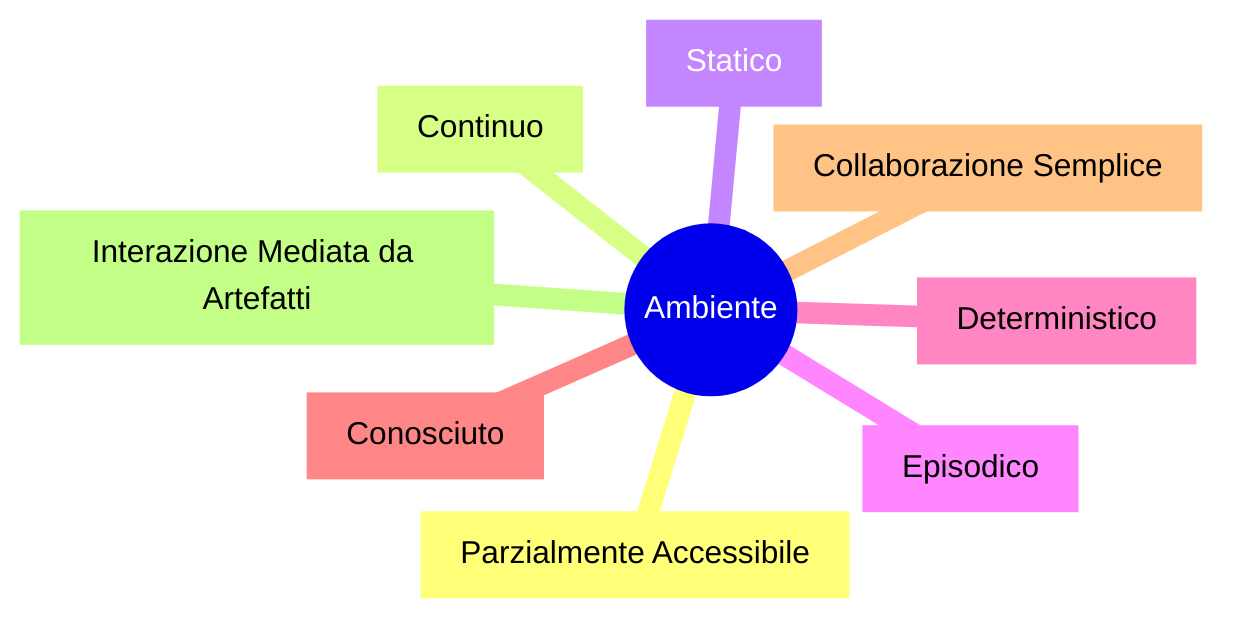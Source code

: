 mindmap
  root((Ambiente))
    [Parzialmente Accessibile]
    [Continuo]
    [Statico]
    [Episodico]
    [Deterministico]
    [Conosciuto]
    [Collaborazione Semplice]
    [Interazione Mediata da Artefatti]
